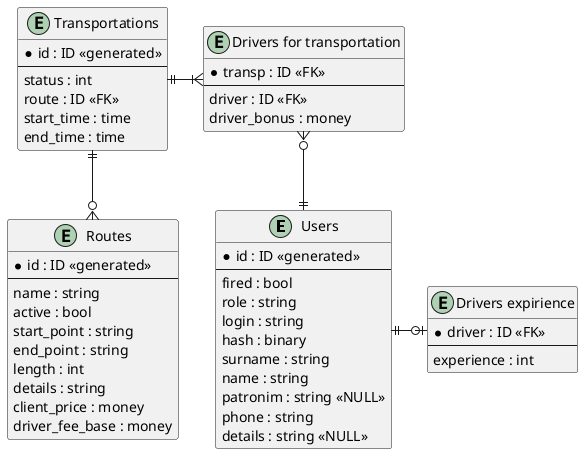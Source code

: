 @startuml

skinparam linetype ortho

entity "Users" as users {
    *id : ID <<generated>>
	--
    fired : bool
    role : string
    login : string
    hash : binary
    surname : string
    name : string
    patronim : string <<NULL>>
    phone : string
    details : string <<NULL>>
}

entity "Drivers expirience" as drv_exp {
    *driver : ID <<FK>>
    --
    experience : int
}

entity "Routes" as routes {
    *id : ID <<generated>>
    --
    name : string
    active : bool
    start_point : string
    end_point : string
    length : int
    details : string
    client_price : money
    driver_fee_base : money
}

entity "Transportations" as transps {
    *id : ID <<generated>>
    --
    status : int
    route : ID <<FK>>
    start_time : time
    end_time : time
}

entity "Drivers for transportation" as drv_transp {
    *transp : ID <<FK>>
    --
    driver : ID <<FK>>
    driver_bonus : money
}

users ||-right-o| drv_exp
transps ||-right-|{ drv_transp
transps ||-down-o{ routes
drv_transp }o-down-|| users

@enduml
